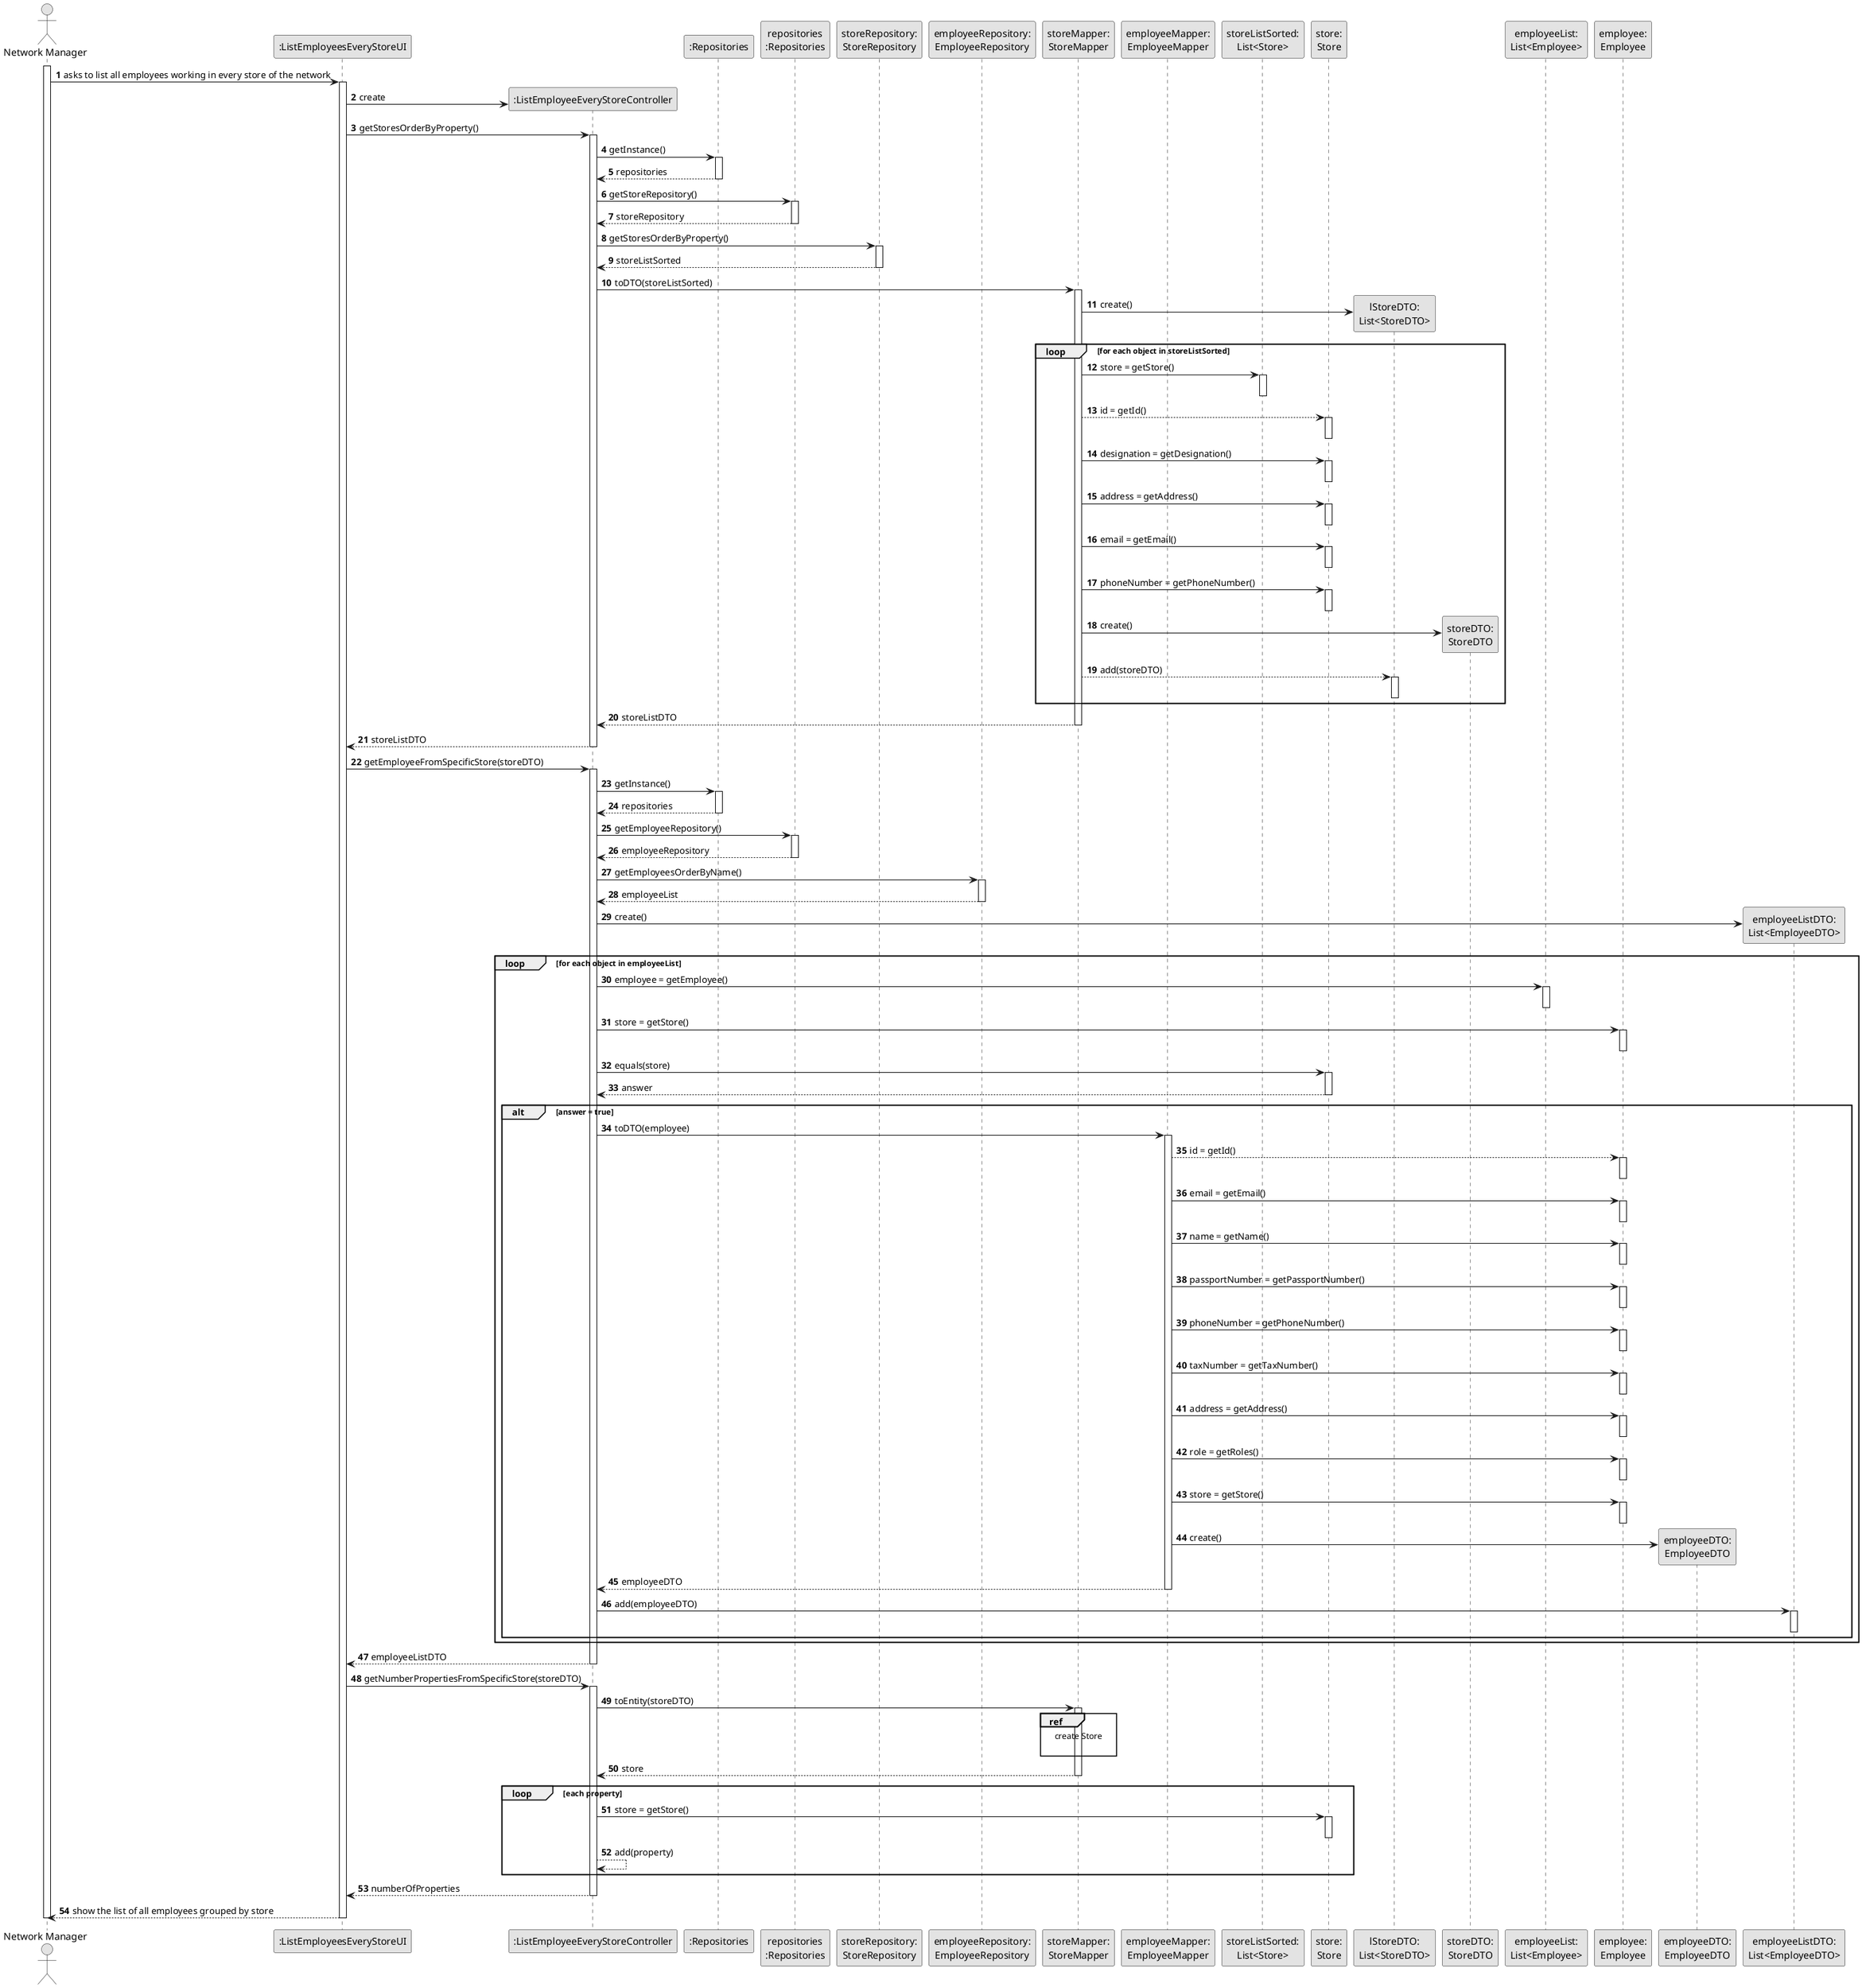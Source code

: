 @startuml
skinparam monochrome true
skinparam packageStyle rectangle
skinparam shadowing false

autonumber

'hide footbox
actor "Network Manager" as NM
participant ":ListEmployeesEveryStoreUI" as UI
participant ":ListEmployeeEveryStoreController" as CTRL
participant ":Repositories" as RepositorySingleton
participant "repositories\n:Repositories" as PLAT
participant "storeRepository:\nStoreRepository" as STRR
participant "employeeRepository:\nEmployeeRepository" as EMPR
participant "storeMapper:\nStoreMapper" as STRMAP
participant "employeeMapper:\nEmployeeMapper" as EMPLMAP
participant "storeListSorted:\nList<Store>" as LSTR
participant "store:\nStore" as STOR
participant "lStoreDTO:\nList<StoreDTO>" as LSTRDTO
participant "storeDTO:\nStoreDTO" as STORDTO
participant "employeeList:\nList<Employee>" as LEMP
participant "employee:\nEmployee" as EMPL
participant "employeeDTO:\nEmployeeDTO" as EMPLDTO
participant "employeeListDTO:\nList<EmployeeDTO>" as LEMPDTO





activate NM
   NM -> UI :  asks to list all employees working in every store of the network

    activate UI

    UI-> CTRL** : create


'        deactivate UI

'        NM -> UI : select one or more roles for the employee

'        activate UI

         UI -> CTRL : getStoresOrderByProperty()
                    activate CTRL
                            CTRL -> RepositorySingleton : getInstance()
                            activate RepositorySingleton

                                RepositorySingleton --> CTRL: repositories
                            deactivate RepositorySingleton

                            CTRL -> PLAT : getStoreRepository()
                            activate PLAT

                                PLAT --> CTRL : storeRepository
                            deactivate PLAT

                            CTRL -> STRR : getStoresOrderByProperty()
                            activate STRR

                                STRR --> CTRL : storeListSorted
                                deactivate STRR

                                CTRL -> STRMAP: toDTO(storeListSorted)
                                activate STRMAP

                                STRMAP -> LSTRDTO**: create()

                                loop for each object in storeListSorted
                                    STRMAP -> LSTR: store = getStore()
                                    activate LSTR
                                    deactivate LSTR
                                    STRMAP --> STOR : id = getId()
                                    activate STOR
                                    deactivate STOR
                                    STRMAP -> STOR : designation = getDesignation()
                                    activate STOR
                                    deactivate STOR
                                    STRMAP -> STOR : address = getAddress()
                                    activate STOR
                                    deactivate STOR
                                    STRMAP -> STOR : email = getEmail()
                                    activate STOR
                                    deactivate STOR
                                    STRMAP -> STOR : phoneNumber = getPhoneNumber()
                                    activate STOR
                                    deactivate STOR
                                    STRMAP -> STORDTO** : create()

                                    STRMAP --> LSTRDTO : add(storeDTO)
                                    activate LSTRDTO
                                    deactivate LSTRDTO
                                    end loop

                            STRMAP-->CTRL : storeListDTO
                            deactivate STRMAP

                        CTRL-->UI : storeListDTO
                    deactivate CTRL



                    UI -> CTRL : getEmployeeFromSpecificStore(storeDTO)
                        activate CTRL
                                        CTRL -> RepositorySingleton : getInstance()
                                        activate RepositorySingleton

                                            RepositorySingleton --> CTRL: repositories
                                        deactivate RepositorySingleton

                                        CTRL -> PLAT : getEmployeeRepository()
                                        activate PLAT

                                            PLAT --> CTRL : employeeRepository
                                        deactivate

                                        CTRL -> EMPR : getEmployeesOrderByName()
                                        activate EMPR

                                        EMPR --> CTRL: employeeList
                                        deactivate EMPR

                                        CTRL->LEMPDTO**: create()

                                        loop for each object in employeeList

                                        CTRL -> LEMP: employee = getEmployee()
                                        activate LEMP
                                        deactivate LEMP

                                        CTRL -> EMPL : store = getStore()
                                        activate EMPL
                                        deactivate EMPL

                                        CTRL -> STOR : equals(store)
                                        activate STOR


                                            STOR --> CTRL : answer
                                        deactivate STOR

                                        alt answer = true

                                        CTRL -> EMPLMAP: toDTO(employee)
                                        activate EMPLMAP

                                        EMPLMAP --> EMPL : id = getId()
                                        activate EMPL
                                        deactivate EMPL

                                        EMPLMAP -> EMPL : email = getEmail()
                                        activate EMPL
                                        deactivate EMPL

                                        EMPLMAP -> EMPL : name = getName()
                                        activate EMPL
                                        deactivate EMPL

                                        EMPLMAP -> EMPL : passportNumber = getPassportNumber()
                                        activate EMPL
                                        deactivate EMPL

                                        EMPLMAP -> EMPL : phoneNumber = getPhoneNumber()
                                        activate EMPL
                                        deactivate EMPL

                                        EMPLMAP -> EMPL : taxNumber = getTaxNumber()
                                        activate EMPL
                                        deactivate EMPL

                                        EMPLMAP -> EMPL : address = getAddress()
                                        activate EMPL
                                        deactivate EMPL

                                        EMPLMAP -> EMPL : role = getRoles()
                                        activate EMPL
                                        deactivate EMPL

                                        EMPLMAP -> EMPL : store = getStore()
                                        activate EMPL
                                        deactivate EMPL
                                        EMPLMAP -> EMPLDTO** : create()


                                        EMPLMAP--> CTRL: employeeDTO
                                        deactivate EMPLMAP


                                        CTRL->LEMPDTO: add(employeeDTO)
                                        activate LEMPDTO
                                        deactivate LEMPDTO
                                        end alt

                                        end loop


                            CTRL-->UI :  employeeListDTO
                        deactivate CTRL

                         UI-> CTRL : getNumberPropertiesFromSpecificStore(storeDTO)
                                                activate CTRL

                                                CTRL -> STRMAP : toEntity(storeDTO)
                                                activate STRMAP
                                                ref over STRMAP
                                                create Store

                                                end ref

                                                STRMAP --> CTRL : store
                                                deactivate STRMAP

                                                loop each property

                                                CTRL -> STOR : store = getStore()
                                                activate STOR

                                                deactivate STOR

                                                CTRL --> CTRL : add(property)



                                                end loop


                                                CTRL --> UI : numberOfProperties
                                                 deactivate CTRL



        UI --> NM : show the list of all employees grouped by store
        deactivate UI

deactivate NM

@enduml